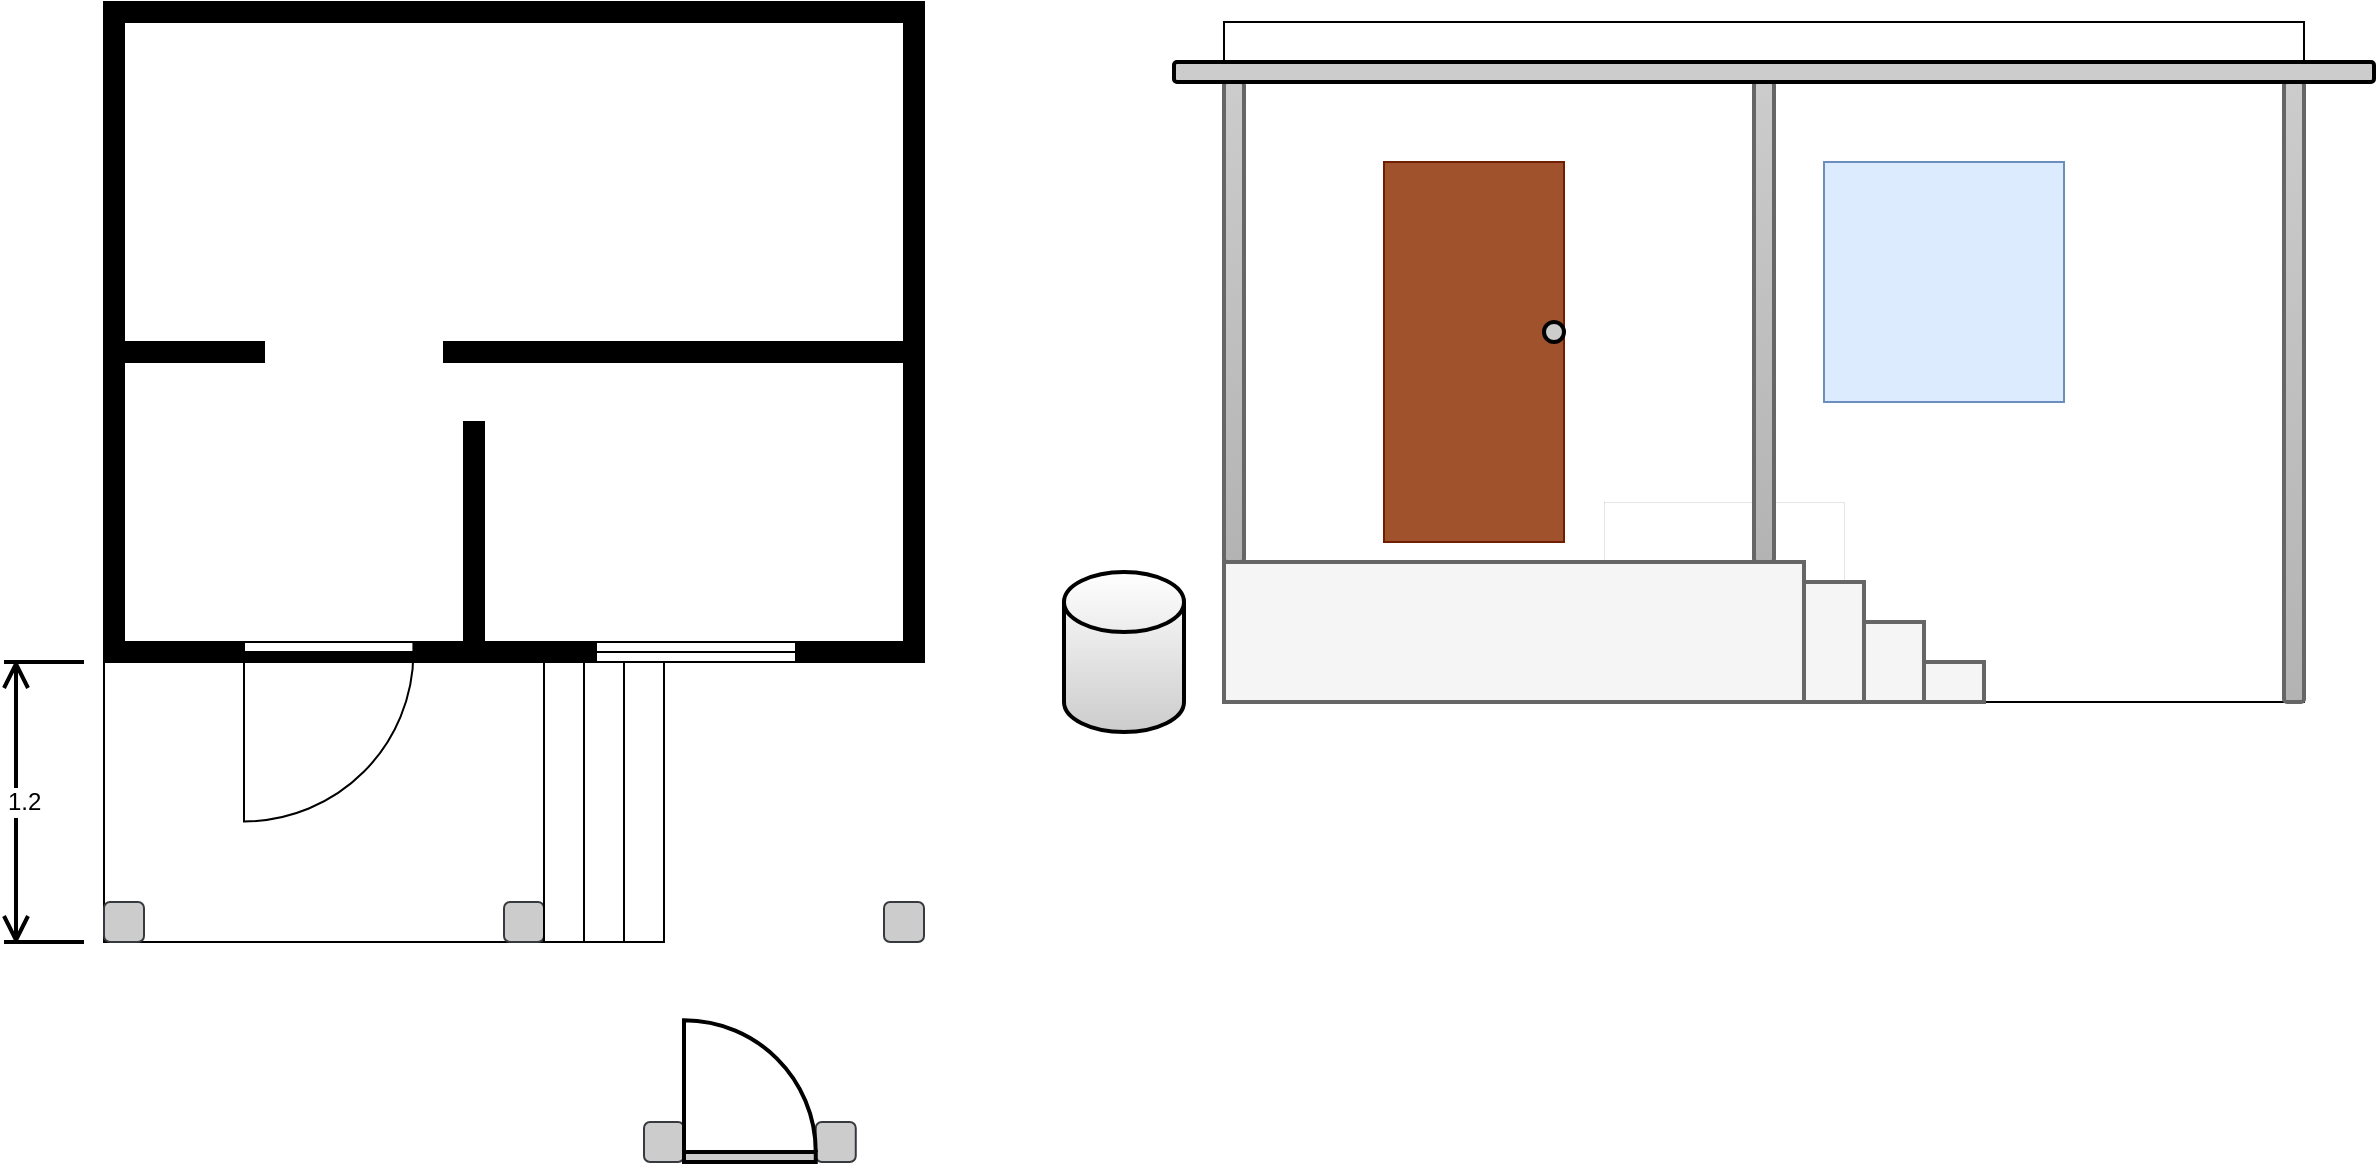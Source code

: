 <mxfile version="15.4.1" type="github">
  <diagram id="dN890XwKDrlQEA6mXEyN" name="Page-1">
    <mxGraphModel dx="1360" dy="820" grid="1" gridSize="10" guides="1" tooltips="1" connect="1" arrows="1" fold="1" page="1" pageScale="1" pageWidth="850" pageHeight="1100" math="0" shadow="0">
      <root>
        <mxCell id="0" />
        <mxCell id="1" parent="0" />
        <mxCell id="p1jvPJaMp_n3-hUyZxaR-36" value="" style="rounded=0;whiteSpace=wrap;html=1;" parent="1" vertex="1">
          <mxGeometry x="620" y="80" width="540" height="340" as="geometry" />
        </mxCell>
        <mxCell id="p1jvPJaMp_n3-hUyZxaR-7" value="" style="verticalLabelPosition=bottom;html=1;verticalAlign=top;align=center;shape=mxgraph.floorplan.room;fillColor=#000000;" parent="1" vertex="1">
          <mxGeometry x="60" y="70" width="410" height="330" as="geometry" />
        </mxCell>
        <mxCell id="p1jvPJaMp_n3-hUyZxaR-8" value="" style="verticalLabelPosition=bottom;html=1;verticalAlign=top;align=center;shape=mxgraph.floorplan.wall;fillColor=#000000;direction=south;" parent="1" vertex="1">
          <mxGeometry x="240" y="280" width="10" height="120" as="geometry" />
        </mxCell>
        <mxCell id="p1jvPJaMp_n3-hUyZxaR-11" value="" style="verticalLabelPosition=bottom;html=1;verticalAlign=top;align=center;shape=mxgraph.floorplan.doorLeft;aspect=fixed;" parent="1" vertex="1">
          <mxGeometry x="130" y="390" width="84.71" height="90" as="geometry" />
        </mxCell>
        <mxCell id="p1jvPJaMp_n3-hUyZxaR-12" value="" style="verticalLabelPosition=bottom;html=1;verticalAlign=top;align=center;shape=mxgraph.floorplan.window;" parent="1" vertex="1">
          <mxGeometry x="306" y="390" width="100" height="10" as="geometry" />
        </mxCell>
        <mxCell id="p1jvPJaMp_n3-hUyZxaR-13" value="" style="verticalLabelPosition=bottom;html=1;verticalAlign=top;align=center;shape=mxgraph.floorplan.wall;fillColor=#000000;" parent="1" vertex="1">
          <mxGeometry x="230" y="240" width="240" height="10" as="geometry" />
        </mxCell>
        <mxCell id="p1jvPJaMp_n3-hUyZxaR-14" value="" style="verticalLabelPosition=bottom;html=1;verticalAlign=top;align=center;shape=mxgraph.floorplan.wall;fillColor=#000000;" parent="1" vertex="1">
          <mxGeometry x="70" y="240" width="70" height="10" as="geometry" />
        </mxCell>
        <mxCell id="p1jvPJaMp_n3-hUyZxaR-16" value="" style="swimlane;startSize=0;" parent="1" vertex="1">
          <mxGeometry x="60" y="400" width="220" height="140" as="geometry" />
        </mxCell>
        <mxCell id="p1jvPJaMp_n3-hUyZxaR-21" value="" style="rounded=1;whiteSpace=wrap;html=1;fillColor=#ccc;strokeColor=#36393d;" parent="p1jvPJaMp_n3-hUyZxaR-16" vertex="1">
          <mxGeometry y="120" width="20" height="20" as="geometry" />
        </mxCell>
        <mxCell id="p1jvPJaMp_n3-hUyZxaR-22" value="" style="rounded=1;whiteSpace=wrap;html=1;fillColor=#ccc;strokeColor=#36393d;" parent="p1jvPJaMp_n3-hUyZxaR-16" vertex="1">
          <mxGeometry x="200" y="120" width="20" height="20" as="geometry" />
        </mxCell>
        <mxCell id="p1jvPJaMp_n3-hUyZxaR-18" value="" style="rounded=0;whiteSpace=wrap;html=1;" parent="1" vertex="1">
          <mxGeometry x="280" y="400" width="20" height="140" as="geometry" />
        </mxCell>
        <mxCell id="p1jvPJaMp_n3-hUyZxaR-19" value="" style="rounded=0;whiteSpace=wrap;html=1;" parent="1" vertex="1">
          <mxGeometry x="300" y="400" width="20" height="140" as="geometry" />
        </mxCell>
        <mxCell id="p1jvPJaMp_n3-hUyZxaR-20" value="" style="rounded=0;whiteSpace=wrap;html=1;" parent="1" vertex="1">
          <mxGeometry x="320" y="400" width="20" height="140" as="geometry" />
        </mxCell>
        <mxCell id="p1jvPJaMp_n3-hUyZxaR-23" value="" style="rounded=1;whiteSpace=wrap;html=1;fillColor=#ccc;strokeColor=#36393d;" parent="1" vertex="1">
          <mxGeometry x="450" y="520" width="20" height="20" as="geometry" />
        </mxCell>
        <mxCell id="p1jvPJaMp_n3-hUyZxaR-38" value="" style="rounded=0;whiteSpace=wrap;html=1;fillColor=#a0522d;strokeColor=#6D1F00;fontColor=#ffffff;" parent="1" vertex="1">
          <mxGeometry x="700" y="150" width="90" height="190" as="geometry" />
        </mxCell>
        <mxCell id="p1jvPJaMp_n3-hUyZxaR-39" value="" style="rounded=0;whiteSpace=wrap;html=1;fillColor=#DDEBFF;strokeColor=#6c8ebf;" parent="1" vertex="1">
          <mxGeometry x="920" y="150" width="120" height="120" as="geometry" />
        </mxCell>
        <mxCell id="p1jvPJaMp_n3-hUyZxaR-41" value="" style="rounded=0;whiteSpace=wrap;html=1;strokeWidth=0;" parent="1" vertex="1">
          <mxGeometry x="810" y="320" width="120" height="60" as="geometry" />
        </mxCell>
        <mxCell id="p1jvPJaMp_n3-hUyZxaR-42" value="" style="rounded=0;whiteSpace=wrap;html=1;strokeWidth=2;fillColor=#f5f5f5;strokeColor=#666666;fontColor=#333333;" parent="1" vertex="1">
          <mxGeometry x="910" y="360" width="30" height="60" as="geometry" />
        </mxCell>
        <mxCell id="p1jvPJaMp_n3-hUyZxaR-43" value="" style="rounded=0;whiteSpace=wrap;html=1;strokeWidth=2;fillColor=#f5f5f5;strokeColor=#666666;fontColor=#333333;" parent="1" vertex="1">
          <mxGeometry x="620" y="350" width="290" height="70" as="geometry" />
        </mxCell>
        <mxCell id="p1jvPJaMp_n3-hUyZxaR-44" value="" style="rounded=0;whiteSpace=wrap;html=1;strokeWidth=2;fillColor=#f5f5f5;strokeColor=#666666;fontColor=#333333;" parent="1" vertex="1">
          <mxGeometry x="940" y="380" width="30" height="40" as="geometry" />
        </mxCell>
        <mxCell id="p1jvPJaMp_n3-hUyZxaR-45" value="" style="rounded=0;whiteSpace=wrap;html=1;strokeWidth=2;fillColor=#f5f5f5;strokeColor=#666666;fontColor=#333333;" parent="1" vertex="1">
          <mxGeometry x="970" y="400" width="30" height="20" as="geometry" />
        </mxCell>
        <mxCell id="p1jvPJaMp_n3-hUyZxaR-46" value="" style="rounded=1;whiteSpace=wrap;html=1;strokeWidth=2;fillColor=#ccc;strokeColor=#666666;gradientColor=#b3b3b3;" parent="1" vertex="1">
          <mxGeometry x="620" y="110" width="10" height="240" as="geometry" />
        </mxCell>
        <mxCell id="p1jvPJaMp_n3-hUyZxaR-47" value="" style="rounded=1;whiteSpace=wrap;html=1;strokeWidth=2;fillColor=#ccc;strokeColor=#666666;gradientColor=#b3b3b3;" parent="1" vertex="1">
          <mxGeometry x="885" y="110" width="10" height="240" as="geometry" />
        </mxCell>
        <mxCell id="p1jvPJaMp_n3-hUyZxaR-48" value="" style="rounded=1;whiteSpace=wrap;html=1;strokeWidth=2;fillColor=#ccc;strokeColor=#666666;gradientColor=#b3b3b3;" parent="1" vertex="1">
          <mxGeometry x="1150" y="110" width="10" height="310" as="geometry" />
        </mxCell>
        <mxCell id="p1jvPJaMp_n3-hUyZxaR-51" value="" style="rounded=1;whiteSpace=wrap;html=1;fillColor=#ccc;strokeColor=#36393d;" parent="1" vertex="1">
          <mxGeometry x="415.88" y="630" width="20" height="20" as="geometry" />
        </mxCell>
        <mxCell id="p1jvPJaMp_n3-hUyZxaR-52" value="" style="rounded=1;whiteSpace=wrap;html=1;fillColor=#ccc;strokeColor=#36393d;" parent="1" vertex="1">
          <mxGeometry x="330" y="630" width="20" height="20" as="geometry" />
        </mxCell>
        <mxCell id="p1jvPJaMp_n3-hUyZxaR-53" value="" style="verticalLabelPosition=bottom;html=1;verticalAlign=top;align=center;shape=mxgraph.floorplan.doorRight;aspect=fixed;strokeWidth=2;fillColor=#ccc;direction=west;" parent="1" vertex="1">
          <mxGeometry x="350" y="580" width="65.88" height="70" as="geometry" />
        </mxCell>
        <mxCell id="p1jvPJaMp_n3-hUyZxaR-54" value="" style="ellipse;whiteSpace=wrap;html=1;aspect=fixed;strokeWidth=2;fillColor=#ccc;" parent="1" vertex="1">
          <mxGeometry x="780" y="230" width="10" height="10" as="geometry" />
        </mxCell>
        <mxCell id="p1jvPJaMp_n3-hUyZxaR-57" value="" style="rounded=1;whiteSpace=wrap;html=1;strokeWidth=2;fillColor=#ccc;" parent="1" vertex="1">
          <mxGeometry x="595" y="100" width="600" height="10" as="geometry" />
        </mxCell>
        <mxCell id="p1jvPJaMp_n3-hUyZxaR-60" value="" style="shape=cylinder3;whiteSpace=wrap;html=1;boundedLbl=1;backgroundOutline=1;size=15;strokeWidth=2;fillColor=#ccc;gradientColor=#ffffff;gradientDirection=north;" parent="1" vertex="1">
          <mxGeometry x="540" y="355" width="60" height="80" as="geometry" />
        </mxCell>
        <mxCell id="p1jvPJaMp_n3-hUyZxaR-63" value="1.2" style="shape=dimension;direction=south;whiteSpace=wrap;html=1;align=left;points=[];verticalAlign=middle;labelBackgroundColor=#ffffff;strokeWidth=2;fillColor=#ccc;" parent="1" vertex="1">
          <mxGeometry x="10" y="400" width="40" height="140" as="geometry" />
        </mxCell>
      </root>
    </mxGraphModel>
  </diagram>
</mxfile>
